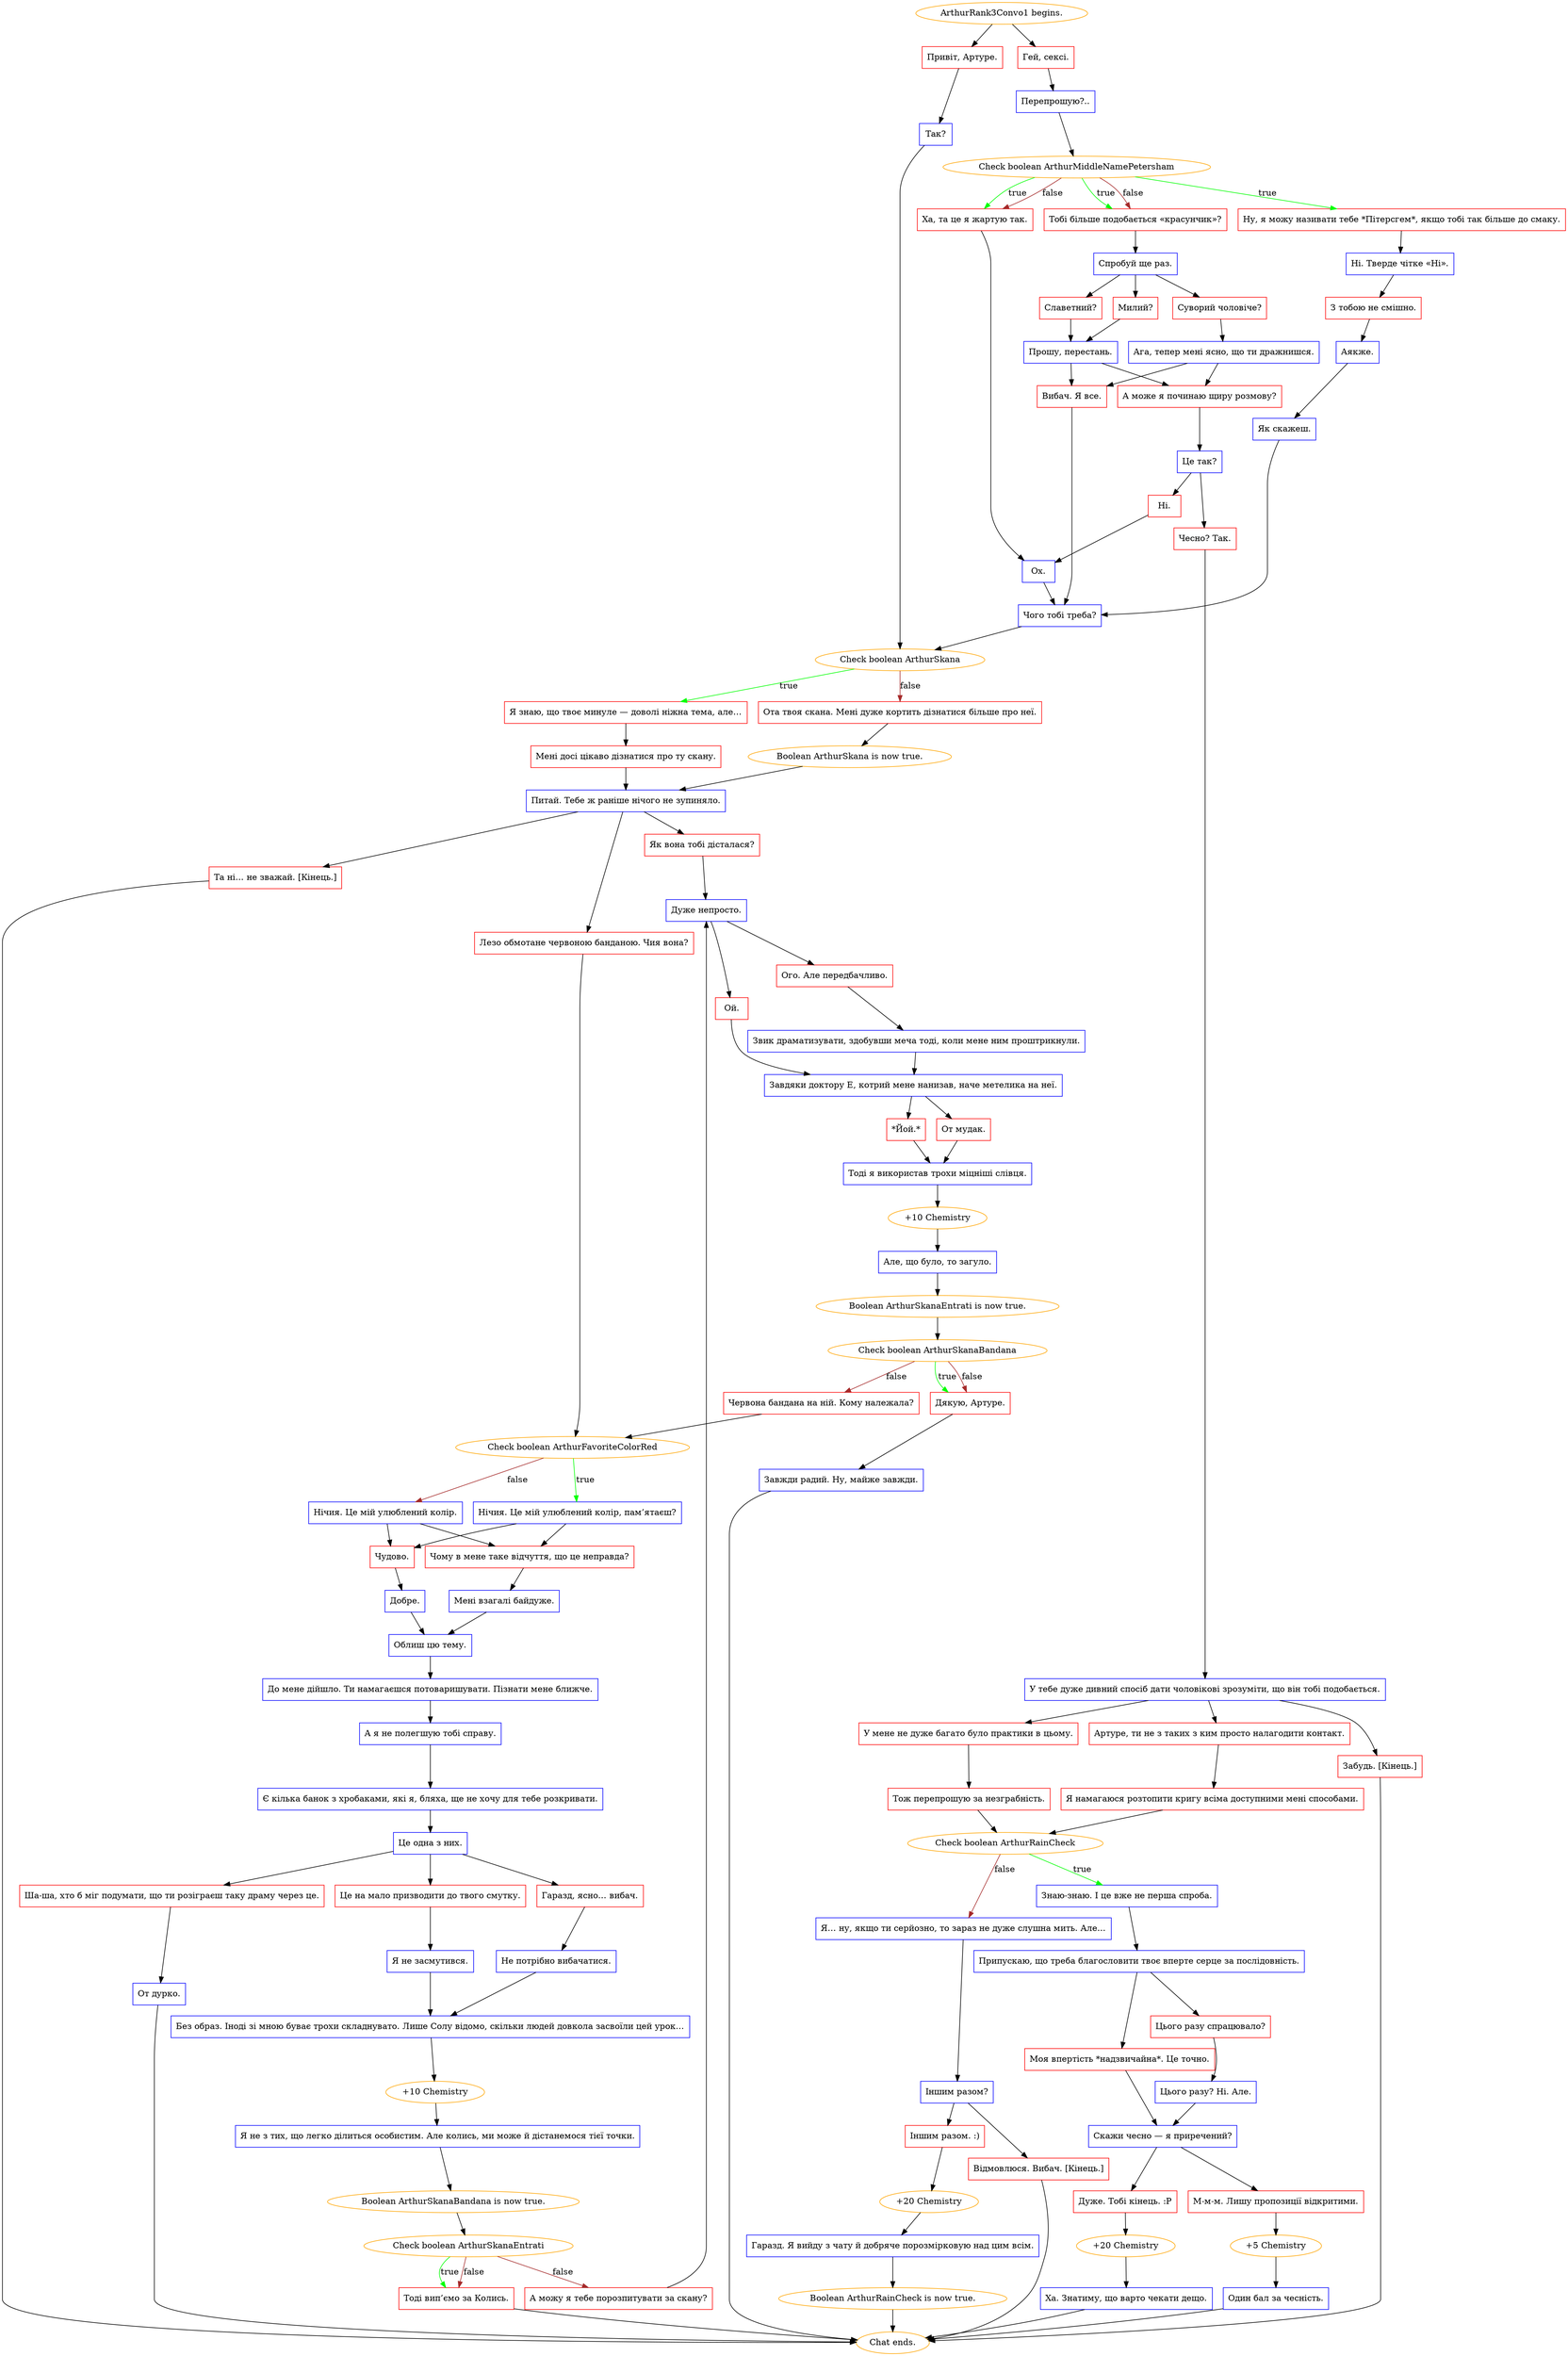 digraph {
	"ArthurRank3Convo1 begins." [color=orange];
		"ArthurRank3Convo1 begins." -> j3327422945;
		"ArthurRank3Convo1 begins." -> j1300089763;
	j3327422945 [label="Привіт, Артуре.",shape=box,color=red];
		j3327422945 -> j2926319995;
	j1300089763 [label="Гей, сексі.",shape=box,color=red];
		j1300089763 -> j3561460283;
	j2926319995 [label="Так?",shape=box,color=blue];
		j2926319995 -> j4196321463;
	j3561460283 [label="Перепрошую?..",shape=box,color=blue];
		j3561460283 -> j3966342961;
	j4196321463 [label="Check boolean ArthurSkana",color=orange];
		j4196321463 -> j1549452439 [label=true,color=green];
		j4196321463 -> j3222356882 [label=false,color=brown];
	j3966342961 [label="Check boolean ArthurMiddleNamePetersham",color=orange];
		j3966342961 -> j947668472 [label=true,color=green];
		j3966342961 -> j12247821 [label=true,color=green];
		j3966342961 -> j3610353070 [label=true,color=green];
		j3966342961 -> j12247821 [label=false,color=brown];
		j3966342961 -> j3610353070 [label=false,color=brown];
	j1549452439 [label="Я знаю, що твоє минуле — доволі ніжна тема, але…",shape=box,color=red];
		j1549452439 -> j879319013;
	j3222356882 [label="Ота твоя скана. Мені дуже кортить дізнатися більше про неї.",shape=box,color=red];
		j3222356882 -> j958353490;
	j947668472 [label="Ну, я можу називати тебе *Пітерсгем*, якщо тобі так більше до смаку.",shape=box,color=red];
		j947668472 -> j3260672268;
	j12247821 [label="Тобі більше подобається «красунчик»?",shape=box,color=red];
		j12247821 -> j496862602;
	j3610353070 [label="Ха, та це я жартую так.",shape=box,color=red];
		j3610353070 -> j3249421791;
	j879319013 [label="Мені досі цікаво дізнатися про ту скану.",shape=box,color=red];
		j879319013 -> j2514407954;
	j958353490 [label="Boolean ArthurSkana is now true.",color=orange];
		j958353490 -> j2514407954;
	j3260672268 [label="Ні. Тверде чітке «Ні».",shape=box,color=blue];
		j3260672268 -> j440266461;
	j496862602 [label="Спробуй ще раз.",shape=box,color=blue];
		j496862602 -> j2149289641;
		j496862602 -> j2651117194;
		j496862602 -> j2680293611;
	j3249421791 [label="Ох.",shape=box,color=blue];
		j3249421791 -> j1117093193;
	j2514407954 [label="Питай. Тебе ж раніше нічого не зупиняло.",shape=box,color=blue];
		j2514407954 -> j3722140669;
		j2514407954 -> j1985269192;
		j2514407954 -> j1515807633;
	j440266461 [label="З тобою не смішно.",shape=box,color=red];
		j440266461 -> j3949058688;
	j2149289641 [label="Милий?",shape=box,color=red];
		j2149289641 -> j2054957528;
	j2651117194 [label="Славетний?",shape=box,color=red];
		j2651117194 -> j2054957528;
	j2680293611 [label="Суворий чоловіче?",shape=box,color=red];
		j2680293611 -> j1317009549;
	j1117093193 [label="Чого тобі треба?",shape=box,color=blue];
		j1117093193 -> j4196321463;
	j3722140669 [label="Як вона тобі дісталася?",shape=box,color=red];
		j3722140669 -> j2574299261;
	j1985269192 [label="Лезо обмотане червоною банданою. Чия вона?",shape=box,color=red];
		j1985269192 -> j2887898851;
	j1515807633 [label="Та ні… не зважай. [Кінець.]",shape=box,color=red];
		j1515807633 -> "Chat ends.";
	j3949058688 [label="Аякже.",shape=box,color=blue];
		j3949058688 -> j123444900;
	j2054957528 [label="Прошу, перестань.",shape=box,color=blue];
		j2054957528 -> j592450408;
		j2054957528 -> j539116531;
	j1317009549 [label="Ага, тепер мені ясно, що ти дражнишся.",shape=box,color=blue];
		j1317009549 -> j539116531;
		j1317009549 -> j592450408;
	j2574299261 [label="Дуже непросто.",shape=box,color=blue];
		j2574299261 -> j4170460571;
		j2574299261 -> j369331472;
	j2887898851 [label="Check boolean ArthurFavoriteColorRed",color=orange];
		j2887898851 -> j724068431 [label=true,color=green];
		j2887898851 -> j1628309218 [label=false,color=brown];
	"Chat ends." [color=orange];
	j123444900 [label="Як скажеш.",shape=box,color=blue];
		j123444900 -> j1117093193;
	j592450408 [label="Вибач. Я все.",shape=box,color=red];
		j592450408 -> j1117093193;
	j539116531 [label="А може я починаю щиру розмову?",shape=box,color=red];
		j539116531 -> j1045899963;
	j4170460571 [label="Ой.",shape=box,color=red];
		j4170460571 -> j2542805334;
	j369331472 [label="Ого. Але передбачливо.",shape=box,color=red];
		j369331472 -> j2856502247;
	j724068431 [label="Нічия. Це мій улюблений колір, пам’ятаєш?",shape=box,color=blue];
		j724068431 -> j2433748156;
		j724068431 -> j907091939;
	j1628309218 [label="Нічия. Це мій улюблений колір.",shape=box,color=blue];
		j1628309218 -> j2433748156;
		j1628309218 -> j907091939;
	j1045899963 [label="Це так?",shape=box,color=blue];
		j1045899963 -> j2876605139;
		j1045899963 -> j1963759062;
	j2542805334 [label="Завдяки доктору Е, котрий мене нанизав, наче метелика на неї.",shape=box,color=blue];
		j2542805334 -> j2459302314;
		j2542805334 -> j1096873363;
	j2856502247 [label="Звик драматизувати, здобувши меча тоді, коли мене ним проштрикнули.",shape=box,color=blue];
		j2856502247 -> j2542805334;
	j2433748156 [label="Чому в мене таке відчуття, що це неправда?",shape=box,color=red];
		j2433748156 -> j964787079;
	j907091939 [label="Чудово.",shape=box,color=red];
		j907091939 -> j2699911537;
	j2876605139 [label="Ні.",shape=box,color=red];
		j2876605139 -> j3249421791;
	j1963759062 [label="Чесно? Так.",shape=box,color=red];
		j1963759062 -> j2200134617;
	j2459302314 [label="*Йой.*",shape=box,color=red];
		j2459302314 -> j1714880884;
	j1096873363 [label="От мудак.",shape=box,color=red];
		j1096873363 -> j1714880884;
	j964787079 [label="Мені взагалі байдуже.",shape=box,color=blue];
		j964787079 -> j2000170166;
	j2699911537 [label="Добре.",shape=box,color=blue];
		j2699911537 -> j2000170166;
	j2200134617 [label="У тебе дуже дивний спосіб дати чоловікові зрозуміти, що він тобі подобається.",shape=box,color=blue];
		j2200134617 -> j4058762144;
		j2200134617 -> j74403461;
		j2200134617 -> j1326969900;
	j1714880884 [label="Тоді я використав трохи міцніші слівця.",shape=box,color=blue];
		j1714880884 -> j2412542511;
	j2000170166 [label="Облиш цю тему.",shape=box,color=blue];
		j2000170166 -> j648908534;
	j4058762144 [label="Артуре, ти не з таких з ким просто налагодити контакт.",shape=box,color=red];
		j4058762144 -> j1642640258;
	j74403461 [label="У мене не дуже багато було практики в цьому.",shape=box,color=red];
		j74403461 -> j1587290953;
	j1326969900 [label="Забудь. [Кінець.]",shape=box,color=red];
		j1326969900 -> "Chat ends.";
	j2412542511 [label="+10 Chemistry",color=orange];
		j2412542511 -> j2587403250;
	j648908534 [label="До мене дійшло. Ти намагаєшся потоваришувати. Пізнати мене ближче.",shape=box,color=blue];
		j648908534 -> j341674357;
	j1642640258 [label="Я намагаюся розтопити кригу всіма доступними мені способами.",shape=box,color=red];
		j1642640258 -> j1250217796;
	j1587290953 [label="Тож перепрошую за незграбність.",shape=box,color=red];
		j1587290953 -> j1250217796;
	j2587403250 [label="Але, що було, то загуло.",shape=box,color=blue];
		j2587403250 -> j956292130;
	j341674357 [label="А я не полегшую тобі справу.",shape=box,color=blue];
		j341674357 -> j477864919;
	j1250217796 [label="Check boolean ArthurRainCheck",color=orange];
		j1250217796 -> j561082732 [label=true,color=green];
		j1250217796 -> j2221117377 [label=false,color=brown];
	j956292130 [label="Boolean ArthurSkanaEntrati is now true.",color=orange];
		j956292130 -> j3426820493;
	j477864919 [label="Є кілька банок з хробаками, які я, бляха, ще не хочу для тебе розкривати.",shape=box,color=blue];
		j477864919 -> j1177117783;
	j561082732 [label="Знаю-знаю. І це вже не перша спроба.",shape=box,color=blue];
		j561082732 -> j2045055887;
	j2221117377 [label="Я… ну, якщо ти серйозно, то зараз не дуже слушна мить. Але…",shape=box,color=blue];
		j2221117377 -> j976443496;
	j3426820493 [label="Check boolean ArthurSkanaBandana",color=orange];
		j3426820493 -> j2385731553 [label=true,color=green];
		j3426820493 -> j1485558685 [label=false,color=brown];
		j3426820493 -> j2385731553 [label=false,color=brown];
	j1177117783 [label="Це одна з них.",shape=box,color=blue];
		j1177117783 -> j3881687556;
		j1177117783 -> j2207624219;
		j1177117783 -> j1081750594;
	j2045055887 [label="Припускаю, що треба благословити твоє вперте серце за послідовність.",shape=box,color=blue];
		j2045055887 -> j2273526553;
		j2045055887 -> j3817802347;
	j976443496 [label="Іншим разом?",shape=box,color=blue];
		j976443496 -> j4198391421;
		j976443496 -> j4000103225;
	j2385731553 [label="Дякую, Артуре.",shape=box,color=red];
		j2385731553 -> j1645228804;
	j1485558685 [label="Червона бандана на ній. Кому належала?",shape=box,color=red];
		j1485558685 -> j2887898851;
	j3881687556 [label="Це на мало призводити до твого смутку.",shape=box,color=red];
		j3881687556 -> j2920994769;
	j2207624219 [label="Гаразд, ясно… вибач.",shape=box,color=red];
		j2207624219 -> j335600091;
	j1081750594 [label="Ша-ша, хто б міг подумати, що ти розіграєш таку драму через це.",shape=box,color=red];
		j1081750594 -> j2435328332;
	j2273526553 [label="Моя впертість *надзвичайна*. Це точно.",shape=box,color=red];
		j2273526553 -> j1064652368;
	j3817802347 [label="Цього разу спрацювало?",shape=box,color=red];
		j3817802347 -> j1201384003;
	j4198391421 [label="Іншим разом. :)",shape=box,color=red];
		j4198391421 -> j587508329;
	j4000103225 [label="Відмовлюся. Вибач. [Кінець.]",shape=box,color=red];
		j4000103225 -> "Chat ends.";
	j1645228804 [label="Завжди радий. Ну, майже завжди.",shape=box,color=blue];
		j1645228804 -> "Chat ends.";
	j2920994769 [label="Я не засмутився.",shape=box,color=blue];
		j2920994769 -> j3206817962;
	j335600091 [label="Не потрібно вибачатися.",shape=box,color=blue];
		j335600091 -> j3206817962;
	j2435328332 [label="От дурко.",shape=box,color=blue];
		j2435328332 -> "Chat ends.";
	j1064652368 [label="Скажи чесно — я приречений?",shape=box,color=blue];
		j1064652368 -> j1351183873;
		j1064652368 -> j89421696;
	j1201384003 [label="Цього разу? Ні. Але.",shape=box,color=blue];
		j1201384003 -> j1064652368;
	j587508329 [label="+20 Chemistry",color=orange];
		j587508329 -> j4047324498;
	j3206817962 [label="Без образ. Іноді зі мною буває трохи складнувато. Лише Солу відомо, скільки людей довкола засвоїли цей урок…",shape=box,color=blue];
		j3206817962 -> j4176622777;
	j1351183873 [label="Дуже. Тобі кінець. :Р",shape=box,color=red];
		j1351183873 -> j3265235823;
	j89421696 [label="М-м-м. Лишу пропозиції відкритими.",shape=box,color=red];
		j89421696 -> j718547118;
	j4047324498 [label="Гаразд. Я вийду з чату й добряче порозмірковую над цим всім.",shape=box,color=blue];
		j4047324498 -> j1820130911;
	j4176622777 [label="+10 Chemistry",color=orange];
		j4176622777 -> j1273206318;
	j3265235823 [label="+20 Chemistry",color=orange];
		j3265235823 -> j2001985855;
	j718547118 [label="+5 Chemistry",color=orange];
		j718547118 -> j1226230853;
	j1820130911 [label="Boolean ArthurRainCheck is now true.",color=orange];
		j1820130911 -> "Chat ends.";
	j1273206318 [label="Я не з тих, що легко ділиться особистим. Але колись, ми може й дістанемося тієї точки.",shape=box,color=blue];
		j1273206318 -> j2766486205;
	j2001985855 [label="Ха. Знатиму, що варто чекати дещо.",shape=box,color=blue];
		j2001985855 -> "Chat ends.";
	j1226230853 [label="Один бал за чесність.",shape=box,color=blue];
		j1226230853 -> "Chat ends.";
	j2766486205 [label="Boolean ArthurSkanaBandana is now true.",color=orange];
		j2766486205 -> j4273923480;
	j4273923480 [label="Check boolean ArthurSkanaEntrati",color=orange];
		j4273923480 -> j4103592892 [label=true,color=green];
		j4273923480 -> j3228094295 [label=false,color=brown];
		j4273923480 -> j4103592892 [label=false,color=brown];
	j4103592892 [label="Тоді вип’ємо за Колись.",shape=box,color=red];
		j4103592892 -> "Chat ends.";
	j3228094295 [label="А можу я тебе порозпитувати за скану?",shape=box,color=red];
		j3228094295 -> j2574299261;
}